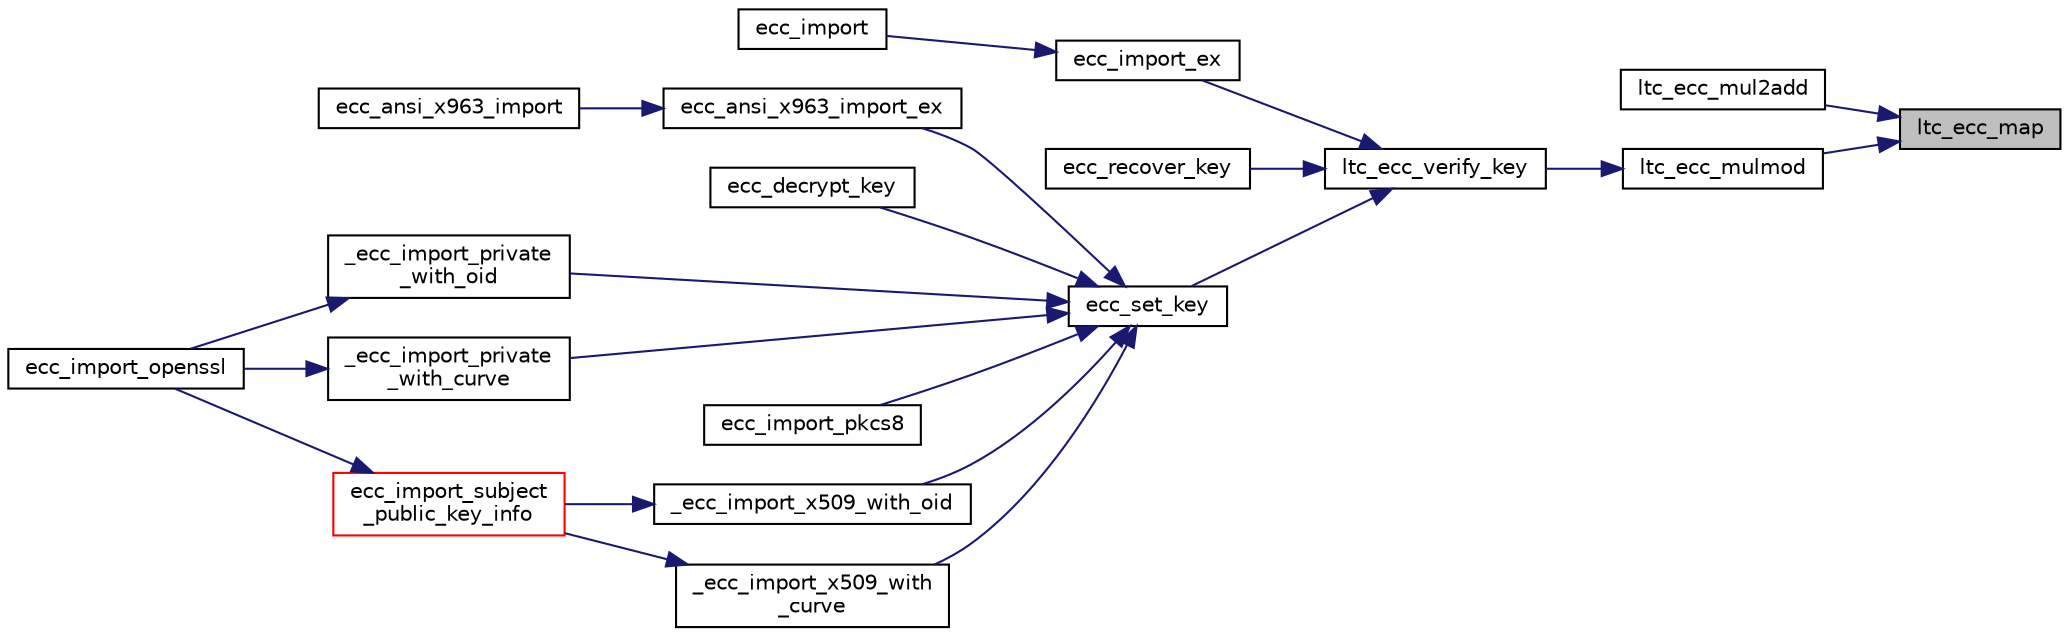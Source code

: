 digraph "ltc_ecc_map"
{
 // LATEX_PDF_SIZE
  edge [fontname="Helvetica",fontsize="10",labelfontname="Helvetica",labelfontsize="10"];
  node [fontname="Helvetica",fontsize="10",shape=record];
  rankdir="RL";
  Node713 [label="ltc_ecc_map",height=0.2,width=0.4,color="black", fillcolor="grey75", style="filled", fontcolor="black",tooltip="Map a projective jacbobian point back to affine space."];
  Node713 -> Node714 [dir="back",color="midnightblue",fontsize="10",style="solid",fontname="Helvetica"];
  Node714 [label="ltc_ecc_mul2add",height=0.2,width=0.4,color="black", fillcolor="white", style="filled",URL="$ltc__ecc__mul2add_8c.html#a4aaa757939c4f4b54a3db21afc6aef9f",tooltip="Computes kA*A + kB*B = C using Shamir's Trick."];
  Node713 -> Node715 [dir="back",color="midnightblue",fontsize="10",style="solid",fontname="Helvetica"];
  Node715 [label="ltc_ecc_mulmod",height=0.2,width=0.4,color="black", fillcolor="white", style="filled",URL="$ltc__ecc__mulmod__timing_8c.html#a818e5e4135d8aa58cf09e502e98ccc90",tooltip="Perform a point multiplication (timing resistant)"];
  Node715 -> Node716 [dir="back",color="midnightblue",fontsize="10",style="solid",fontname="Helvetica"];
  Node716 [label="ltc_ecc_verify_key",height=0.2,width=0.4,color="black", fillcolor="white", style="filled",URL="$ltc__ecc__verify__key_8c.html#ac0dfaf009d9b0101291727341a20bb40",tooltip="Verify a key according to ANSI spec."];
  Node716 -> Node717 [dir="back",color="midnightblue",fontsize="10",style="solid",fontname="Helvetica"];
  Node717 [label="ecc_import_ex",height=0.2,width=0.4,color="black", fillcolor="white", style="filled",URL="$ecc__import_8c.html#ab9bceabc3a4d16f6b714325ac383e024",tooltip="Import an ECC key from a binary packet, using user supplied domain params rather than one of the NIST..."];
  Node717 -> Node718 [dir="back",color="midnightblue",fontsize="10",style="solid",fontname="Helvetica"];
  Node718 [label="ecc_import",height=0.2,width=0.4,color="black", fillcolor="white", style="filled",URL="$ecc__import_8c.html#aa2f73e9fe5de2132d2716638e2ff7ca8",tooltip="Import an ECC key from a binary packet."];
  Node716 -> Node719 [dir="back",color="midnightblue",fontsize="10",style="solid",fontname="Helvetica"];
  Node719 [label="ecc_recover_key",height=0.2,width=0.4,color="black", fillcolor="white", style="filled",URL="$ecc__recover__key_8c.html#a42d1c0f03dd10a8ea98836bab2c1e6c6",tooltip="Recover ECC public key from signature and hash."];
  Node716 -> Node720 [dir="back",color="midnightblue",fontsize="10",style="solid",fontname="Helvetica"];
  Node720 [label="ecc_set_key",height=0.2,width=0.4,color="black", fillcolor="white", style="filled",URL="$ecc__set__key_8c.html#ab9df550c0c55f7e0054a82ae98eec1bf",tooltip=" "];
  Node720 -> Node721 [dir="back",color="midnightblue",fontsize="10",style="solid",fontname="Helvetica"];
  Node721 [label="ecc_ansi_x963_import_ex",height=0.2,width=0.4,color="black", fillcolor="white", style="filled",URL="$ecc__ansi__x963__import_8c.html#a5fe5cc4b4d9072dbf3c4d2b6f7f26282",tooltip=" "];
  Node721 -> Node722 [dir="back",color="midnightblue",fontsize="10",style="solid",fontname="Helvetica"];
  Node722 [label="ecc_ansi_x963_import",height=0.2,width=0.4,color="black", fillcolor="white", style="filled",URL="$ecc__ansi__x963__import_8c.html#a83af689aa24cc4abd654f877084e23d5",tooltip="Import an ANSI X9.63 format public key."];
  Node720 -> Node723 [dir="back",color="midnightblue",fontsize="10",style="solid",fontname="Helvetica"];
  Node723 [label="ecc_decrypt_key",height=0.2,width=0.4,color="black", fillcolor="white", style="filled",URL="$ecc__decrypt__key_8c.html#adfbc21632ec24dad838fa0700154a57d",tooltip="Decrypt an ECC encrypted key."];
  Node720 -> Node724 [dir="back",color="midnightblue",fontsize="10",style="solid",fontname="Helvetica"];
  Node724 [label="_ecc_import_private\l_with_oid",height=0.2,width=0.4,color="black", fillcolor="white", style="filled",URL="$ecc__import__openssl_8c.html#a575520694cdd251fbe84b186a1d3d102",tooltip=" "];
  Node724 -> Node725 [dir="back",color="midnightblue",fontsize="10",style="solid",fontname="Helvetica"];
  Node725 [label="ecc_import_openssl",height=0.2,width=0.4,color="black", fillcolor="white", style="filled",URL="$ecc__import__openssl_8c.html#a62e764a9d768652402f730abef32780a",tooltip=" "];
  Node720 -> Node726 [dir="back",color="midnightblue",fontsize="10",style="solid",fontname="Helvetica"];
  Node726 [label="_ecc_import_private\l_with_curve",height=0.2,width=0.4,color="black", fillcolor="white", style="filled",URL="$ecc__import__openssl_8c.html#adcadf3f801ec6d9091ab3d7001e3295e",tooltip=" "];
  Node726 -> Node725 [dir="back",color="midnightblue",fontsize="10",style="solid",fontname="Helvetica"];
  Node720 -> Node727 [dir="back",color="midnightblue",fontsize="10",style="solid",fontname="Helvetica"];
  Node727 [label="ecc_import_pkcs8",height=0.2,width=0.4,color="black", fillcolor="white", style="filled",URL="$ecc__import__pkcs8_8c.html#a0f0e747f119685eee3cc412f4480c52e",tooltip=" "];
  Node720 -> Node728 [dir="back",color="midnightblue",fontsize="10",style="solid",fontname="Helvetica"];
  Node728 [label="_ecc_import_x509_with_oid",height=0.2,width=0.4,color="black", fillcolor="white", style="filled",URL="$ecc__import__x509_8c.html#a95f6b54b054138d6b43afc3876908bad",tooltip=" "];
  Node728 -> Node729 [dir="back",color="midnightblue",fontsize="10",style="solid",fontname="Helvetica"];
  Node729 [label="ecc_import_subject\l_public_key_info",height=0.2,width=0.4,color="red", fillcolor="white", style="filled",URL="$ecc__import__x509_8c.html#a6e24f3e6a3975c4d9e261a6031cab7b5",tooltip=" "];
  Node729 -> Node725 [dir="back",color="midnightblue",fontsize="10",style="solid",fontname="Helvetica"];
  Node720 -> Node731 [dir="back",color="midnightblue",fontsize="10",style="solid",fontname="Helvetica"];
  Node731 [label="_ecc_import_x509_with\l_curve",height=0.2,width=0.4,color="black", fillcolor="white", style="filled",URL="$ecc__import__x509_8c.html#adf48b3ba468c0324055e9413a82d39f5",tooltip=" "];
  Node731 -> Node729 [dir="back",color="midnightblue",fontsize="10",style="solid",fontname="Helvetica"];
}
